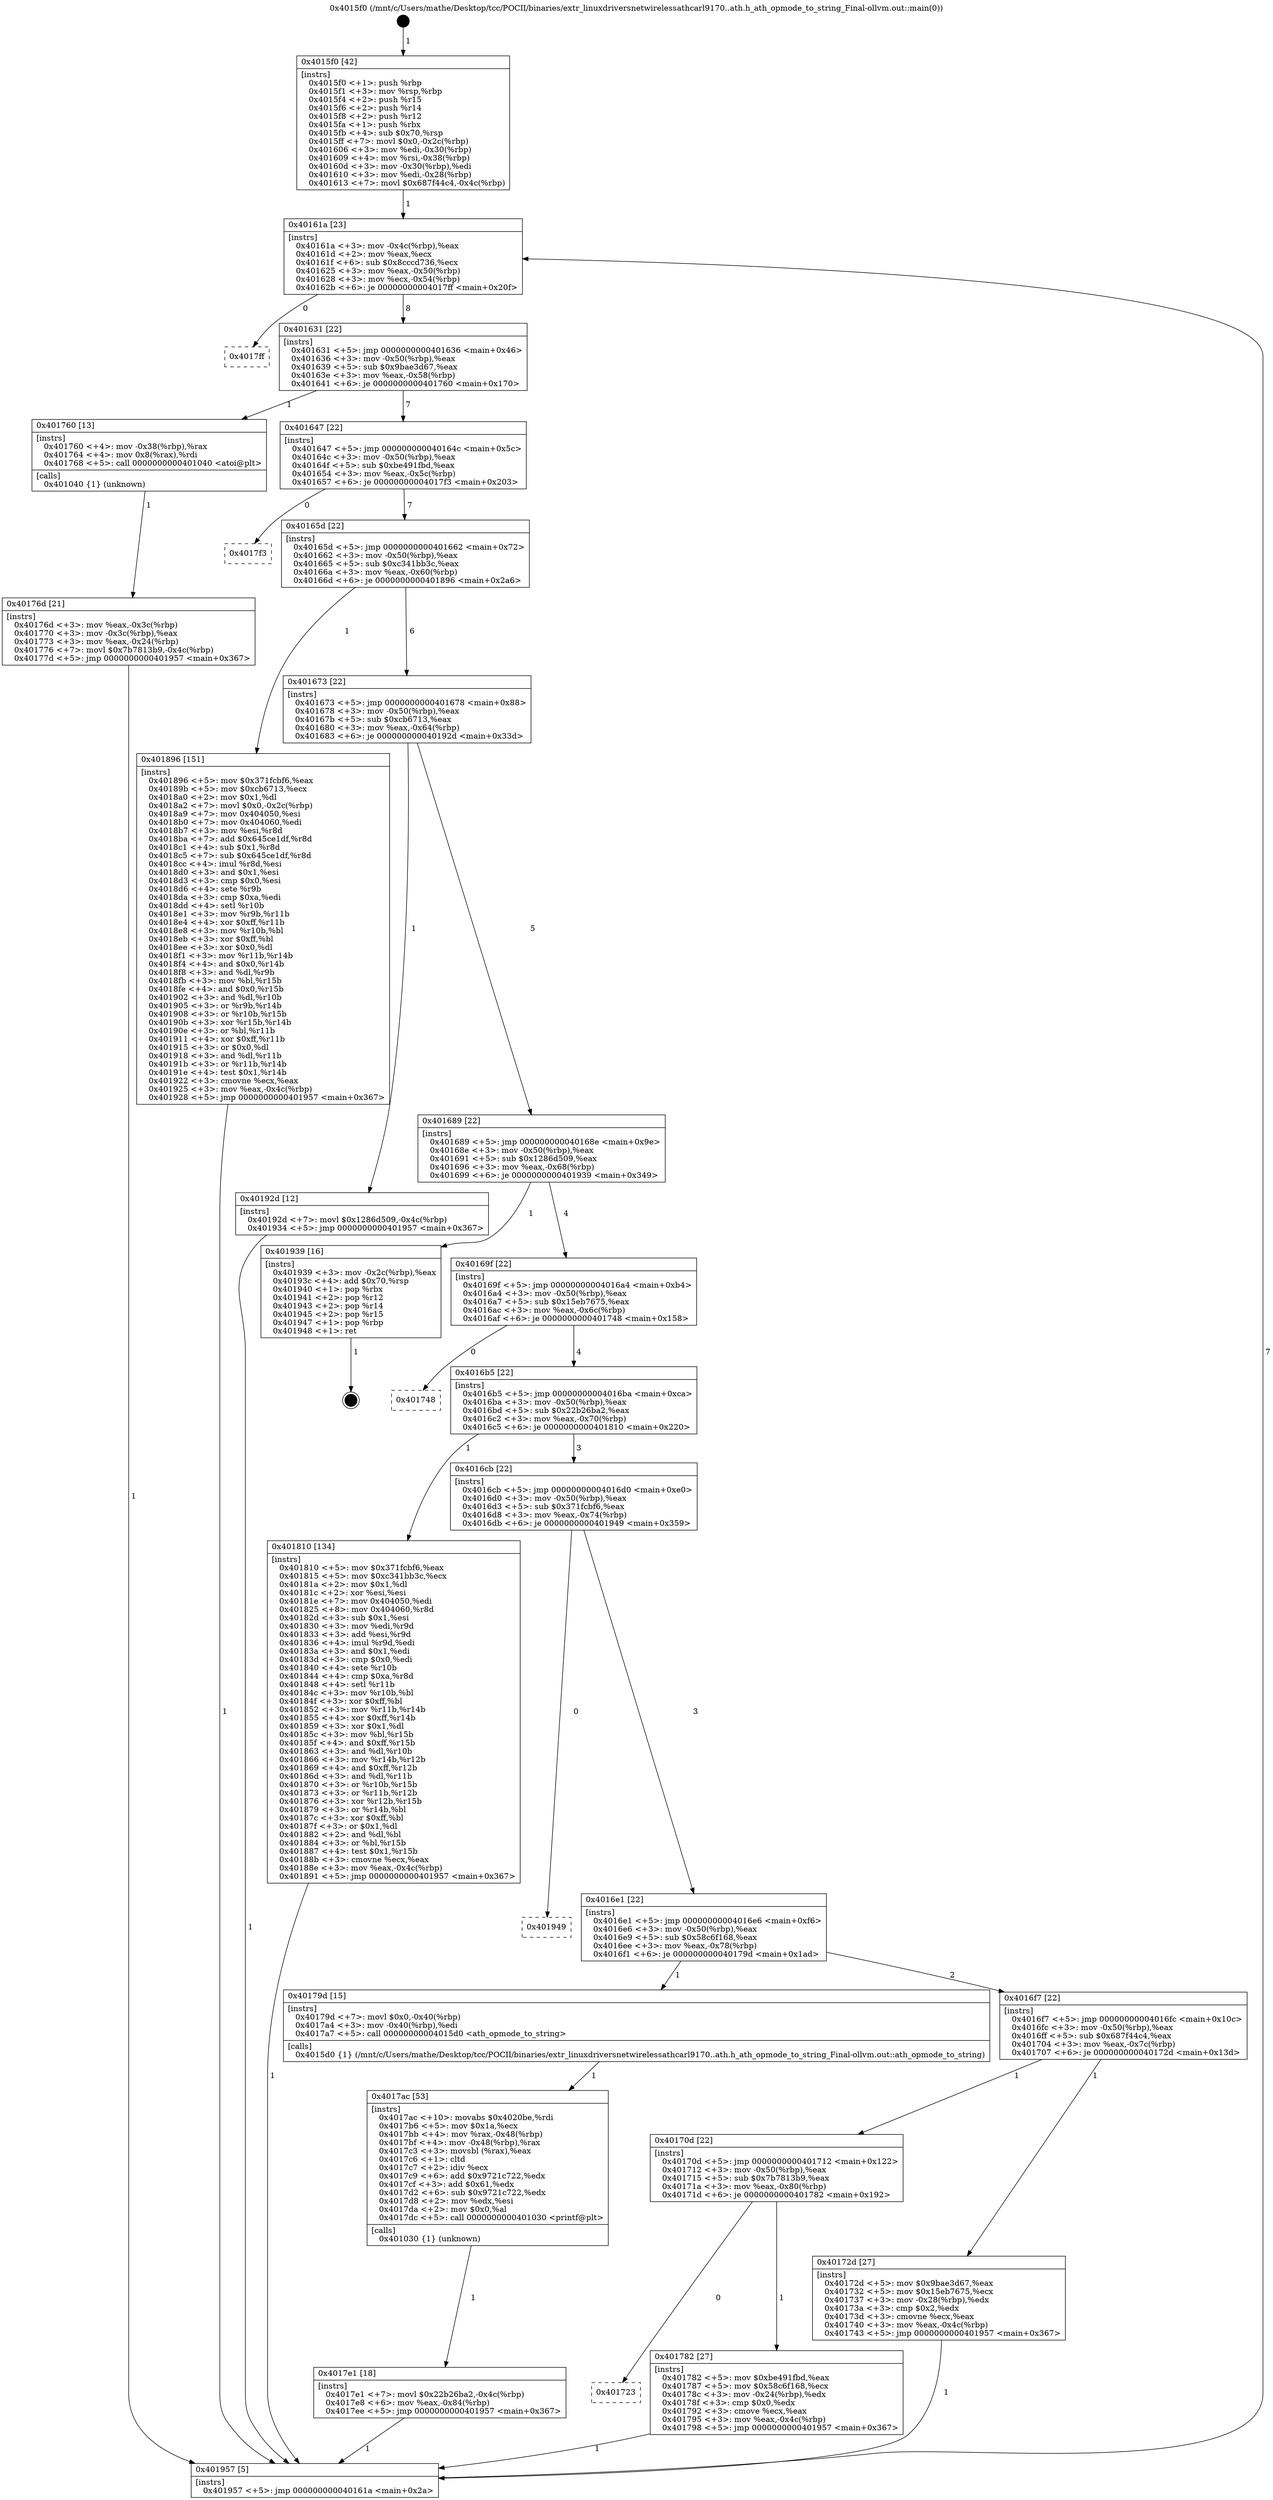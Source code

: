 digraph "0x4015f0" {
  label = "0x4015f0 (/mnt/c/Users/mathe/Desktop/tcc/POCII/binaries/extr_linuxdriversnetwirelessathcarl9170..ath.h_ath_opmode_to_string_Final-ollvm.out::main(0))"
  labelloc = "t"
  node[shape=record]

  Entry [label="",width=0.3,height=0.3,shape=circle,fillcolor=black,style=filled]
  "0x40161a" [label="{
     0x40161a [23]\l
     | [instrs]\l
     &nbsp;&nbsp;0x40161a \<+3\>: mov -0x4c(%rbp),%eax\l
     &nbsp;&nbsp;0x40161d \<+2\>: mov %eax,%ecx\l
     &nbsp;&nbsp;0x40161f \<+6\>: sub $0x8cccd736,%ecx\l
     &nbsp;&nbsp;0x401625 \<+3\>: mov %eax,-0x50(%rbp)\l
     &nbsp;&nbsp;0x401628 \<+3\>: mov %ecx,-0x54(%rbp)\l
     &nbsp;&nbsp;0x40162b \<+6\>: je 00000000004017ff \<main+0x20f\>\l
  }"]
  "0x4017ff" [label="{
     0x4017ff\l
  }", style=dashed]
  "0x401631" [label="{
     0x401631 [22]\l
     | [instrs]\l
     &nbsp;&nbsp;0x401631 \<+5\>: jmp 0000000000401636 \<main+0x46\>\l
     &nbsp;&nbsp;0x401636 \<+3\>: mov -0x50(%rbp),%eax\l
     &nbsp;&nbsp;0x401639 \<+5\>: sub $0x9bae3d67,%eax\l
     &nbsp;&nbsp;0x40163e \<+3\>: mov %eax,-0x58(%rbp)\l
     &nbsp;&nbsp;0x401641 \<+6\>: je 0000000000401760 \<main+0x170\>\l
  }"]
  Exit [label="",width=0.3,height=0.3,shape=circle,fillcolor=black,style=filled,peripheries=2]
  "0x401760" [label="{
     0x401760 [13]\l
     | [instrs]\l
     &nbsp;&nbsp;0x401760 \<+4\>: mov -0x38(%rbp),%rax\l
     &nbsp;&nbsp;0x401764 \<+4\>: mov 0x8(%rax),%rdi\l
     &nbsp;&nbsp;0x401768 \<+5\>: call 0000000000401040 \<atoi@plt\>\l
     | [calls]\l
     &nbsp;&nbsp;0x401040 \{1\} (unknown)\l
  }"]
  "0x401647" [label="{
     0x401647 [22]\l
     | [instrs]\l
     &nbsp;&nbsp;0x401647 \<+5\>: jmp 000000000040164c \<main+0x5c\>\l
     &nbsp;&nbsp;0x40164c \<+3\>: mov -0x50(%rbp),%eax\l
     &nbsp;&nbsp;0x40164f \<+5\>: sub $0xbe491fbd,%eax\l
     &nbsp;&nbsp;0x401654 \<+3\>: mov %eax,-0x5c(%rbp)\l
     &nbsp;&nbsp;0x401657 \<+6\>: je 00000000004017f3 \<main+0x203\>\l
  }"]
  "0x4017e1" [label="{
     0x4017e1 [18]\l
     | [instrs]\l
     &nbsp;&nbsp;0x4017e1 \<+7\>: movl $0x22b26ba2,-0x4c(%rbp)\l
     &nbsp;&nbsp;0x4017e8 \<+6\>: mov %eax,-0x84(%rbp)\l
     &nbsp;&nbsp;0x4017ee \<+5\>: jmp 0000000000401957 \<main+0x367\>\l
  }"]
  "0x4017f3" [label="{
     0x4017f3\l
  }", style=dashed]
  "0x40165d" [label="{
     0x40165d [22]\l
     | [instrs]\l
     &nbsp;&nbsp;0x40165d \<+5\>: jmp 0000000000401662 \<main+0x72\>\l
     &nbsp;&nbsp;0x401662 \<+3\>: mov -0x50(%rbp),%eax\l
     &nbsp;&nbsp;0x401665 \<+5\>: sub $0xc341bb3c,%eax\l
     &nbsp;&nbsp;0x40166a \<+3\>: mov %eax,-0x60(%rbp)\l
     &nbsp;&nbsp;0x40166d \<+6\>: je 0000000000401896 \<main+0x2a6\>\l
  }"]
  "0x4017ac" [label="{
     0x4017ac [53]\l
     | [instrs]\l
     &nbsp;&nbsp;0x4017ac \<+10\>: movabs $0x4020be,%rdi\l
     &nbsp;&nbsp;0x4017b6 \<+5\>: mov $0x1a,%ecx\l
     &nbsp;&nbsp;0x4017bb \<+4\>: mov %rax,-0x48(%rbp)\l
     &nbsp;&nbsp;0x4017bf \<+4\>: mov -0x48(%rbp),%rax\l
     &nbsp;&nbsp;0x4017c3 \<+3\>: movsbl (%rax),%eax\l
     &nbsp;&nbsp;0x4017c6 \<+1\>: cltd\l
     &nbsp;&nbsp;0x4017c7 \<+2\>: idiv %ecx\l
     &nbsp;&nbsp;0x4017c9 \<+6\>: add $0x9721c722,%edx\l
     &nbsp;&nbsp;0x4017cf \<+3\>: add $0x61,%edx\l
     &nbsp;&nbsp;0x4017d2 \<+6\>: sub $0x9721c722,%edx\l
     &nbsp;&nbsp;0x4017d8 \<+2\>: mov %edx,%esi\l
     &nbsp;&nbsp;0x4017da \<+2\>: mov $0x0,%al\l
     &nbsp;&nbsp;0x4017dc \<+5\>: call 0000000000401030 \<printf@plt\>\l
     | [calls]\l
     &nbsp;&nbsp;0x401030 \{1\} (unknown)\l
  }"]
  "0x401896" [label="{
     0x401896 [151]\l
     | [instrs]\l
     &nbsp;&nbsp;0x401896 \<+5\>: mov $0x371fcbf6,%eax\l
     &nbsp;&nbsp;0x40189b \<+5\>: mov $0xcb6713,%ecx\l
     &nbsp;&nbsp;0x4018a0 \<+2\>: mov $0x1,%dl\l
     &nbsp;&nbsp;0x4018a2 \<+7\>: movl $0x0,-0x2c(%rbp)\l
     &nbsp;&nbsp;0x4018a9 \<+7\>: mov 0x404050,%esi\l
     &nbsp;&nbsp;0x4018b0 \<+7\>: mov 0x404060,%edi\l
     &nbsp;&nbsp;0x4018b7 \<+3\>: mov %esi,%r8d\l
     &nbsp;&nbsp;0x4018ba \<+7\>: add $0x645ce1df,%r8d\l
     &nbsp;&nbsp;0x4018c1 \<+4\>: sub $0x1,%r8d\l
     &nbsp;&nbsp;0x4018c5 \<+7\>: sub $0x645ce1df,%r8d\l
     &nbsp;&nbsp;0x4018cc \<+4\>: imul %r8d,%esi\l
     &nbsp;&nbsp;0x4018d0 \<+3\>: and $0x1,%esi\l
     &nbsp;&nbsp;0x4018d3 \<+3\>: cmp $0x0,%esi\l
     &nbsp;&nbsp;0x4018d6 \<+4\>: sete %r9b\l
     &nbsp;&nbsp;0x4018da \<+3\>: cmp $0xa,%edi\l
     &nbsp;&nbsp;0x4018dd \<+4\>: setl %r10b\l
     &nbsp;&nbsp;0x4018e1 \<+3\>: mov %r9b,%r11b\l
     &nbsp;&nbsp;0x4018e4 \<+4\>: xor $0xff,%r11b\l
     &nbsp;&nbsp;0x4018e8 \<+3\>: mov %r10b,%bl\l
     &nbsp;&nbsp;0x4018eb \<+3\>: xor $0xff,%bl\l
     &nbsp;&nbsp;0x4018ee \<+3\>: xor $0x0,%dl\l
     &nbsp;&nbsp;0x4018f1 \<+3\>: mov %r11b,%r14b\l
     &nbsp;&nbsp;0x4018f4 \<+4\>: and $0x0,%r14b\l
     &nbsp;&nbsp;0x4018f8 \<+3\>: and %dl,%r9b\l
     &nbsp;&nbsp;0x4018fb \<+3\>: mov %bl,%r15b\l
     &nbsp;&nbsp;0x4018fe \<+4\>: and $0x0,%r15b\l
     &nbsp;&nbsp;0x401902 \<+3\>: and %dl,%r10b\l
     &nbsp;&nbsp;0x401905 \<+3\>: or %r9b,%r14b\l
     &nbsp;&nbsp;0x401908 \<+3\>: or %r10b,%r15b\l
     &nbsp;&nbsp;0x40190b \<+3\>: xor %r15b,%r14b\l
     &nbsp;&nbsp;0x40190e \<+3\>: or %bl,%r11b\l
     &nbsp;&nbsp;0x401911 \<+4\>: xor $0xff,%r11b\l
     &nbsp;&nbsp;0x401915 \<+3\>: or $0x0,%dl\l
     &nbsp;&nbsp;0x401918 \<+3\>: and %dl,%r11b\l
     &nbsp;&nbsp;0x40191b \<+3\>: or %r11b,%r14b\l
     &nbsp;&nbsp;0x40191e \<+4\>: test $0x1,%r14b\l
     &nbsp;&nbsp;0x401922 \<+3\>: cmovne %ecx,%eax\l
     &nbsp;&nbsp;0x401925 \<+3\>: mov %eax,-0x4c(%rbp)\l
     &nbsp;&nbsp;0x401928 \<+5\>: jmp 0000000000401957 \<main+0x367\>\l
  }"]
  "0x401673" [label="{
     0x401673 [22]\l
     | [instrs]\l
     &nbsp;&nbsp;0x401673 \<+5\>: jmp 0000000000401678 \<main+0x88\>\l
     &nbsp;&nbsp;0x401678 \<+3\>: mov -0x50(%rbp),%eax\l
     &nbsp;&nbsp;0x40167b \<+5\>: sub $0xcb6713,%eax\l
     &nbsp;&nbsp;0x401680 \<+3\>: mov %eax,-0x64(%rbp)\l
     &nbsp;&nbsp;0x401683 \<+6\>: je 000000000040192d \<main+0x33d\>\l
  }"]
  "0x401723" [label="{
     0x401723\l
  }", style=dashed]
  "0x40192d" [label="{
     0x40192d [12]\l
     | [instrs]\l
     &nbsp;&nbsp;0x40192d \<+7\>: movl $0x1286d509,-0x4c(%rbp)\l
     &nbsp;&nbsp;0x401934 \<+5\>: jmp 0000000000401957 \<main+0x367\>\l
  }"]
  "0x401689" [label="{
     0x401689 [22]\l
     | [instrs]\l
     &nbsp;&nbsp;0x401689 \<+5\>: jmp 000000000040168e \<main+0x9e\>\l
     &nbsp;&nbsp;0x40168e \<+3\>: mov -0x50(%rbp),%eax\l
     &nbsp;&nbsp;0x401691 \<+5\>: sub $0x1286d509,%eax\l
     &nbsp;&nbsp;0x401696 \<+3\>: mov %eax,-0x68(%rbp)\l
     &nbsp;&nbsp;0x401699 \<+6\>: je 0000000000401939 \<main+0x349\>\l
  }"]
  "0x401782" [label="{
     0x401782 [27]\l
     | [instrs]\l
     &nbsp;&nbsp;0x401782 \<+5\>: mov $0xbe491fbd,%eax\l
     &nbsp;&nbsp;0x401787 \<+5\>: mov $0x58c6f168,%ecx\l
     &nbsp;&nbsp;0x40178c \<+3\>: mov -0x24(%rbp),%edx\l
     &nbsp;&nbsp;0x40178f \<+3\>: cmp $0x0,%edx\l
     &nbsp;&nbsp;0x401792 \<+3\>: cmove %ecx,%eax\l
     &nbsp;&nbsp;0x401795 \<+3\>: mov %eax,-0x4c(%rbp)\l
     &nbsp;&nbsp;0x401798 \<+5\>: jmp 0000000000401957 \<main+0x367\>\l
  }"]
  "0x401939" [label="{
     0x401939 [16]\l
     | [instrs]\l
     &nbsp;&nbsp;0x401939 \<+3\>: mov -0x2c(%rbp),%eax\l
     &nbsp;&nbsp;0x40193c \<+4\>: add $0x70,%rsp\l
     &nbsp;&nbsp;0x401940 \<+1\>: pop %rbx\l
     &nbsp;&nbsp;0x401941 \<+2\>: pop %r12\l
     &nbsp;&nbsp;0x401943 \<+2\>: pop %r14\l
     &nbsp;&nbsp;0x401945 \<+2\>: pop %r15\l
     &nbsp;&nbsp;0x401947 \<+1\>: pop %rbp\l
     &nbsp;&nbsp;0x401948 \<+1\>: ret\l
  }"]
  "0x40169f" [label="{
     0x40169f [22]\l
     | [instrs]\l
     &nbsp;&nbsp;0x40169f \<+5\>: jmp 00000000004016a4 \<main+0xb4\>\l
     &nbsp;&nbsp;0x4016a4 \<+3\>: mov -0x50(%rbp),%eax\l
     &nbsp;&nbsp;0x4016a7 \<+5\>: sub $0x15eb7675,%eax\l
     &nbsp;&nbsp;0x4016ac \<+3\>: mov %eax,-0x6c(%rbp)\l
     &nbsp;&nbsp;0x4016af \<+6\>: je 0000000000401748 \<main+0x158\>\l
  }"]
  "0x40176d" [label="{
     0x40176d [21]\l
     | [instrs]\l
     &nbsp;&nbsp;0x40176d \<+3\>: mov %eax,-0x3c(%rbp)\l
     &nbsp;&nbsp;0x401770 \<+3\>: mov -0x3c(%rbp),%eax\l
     &nbsp;&nbsp;0x401773 \<+3\>: mov %eax,-0x24(%rbp)\l
     &nbsp;&nbsp;0x401776 \<+7\>: movl $0x7b7813b9,-0x4c(%rbp)\l
     &nbsp;&nbsp;0x40177d \<+5\>: jmp 0000000000401957 \<main+0x367\>\l
  }"]
  "0x401748" [label="{
     0x401748\l
  }", style=dashed]
  "0x4016b5" [label="{
     0x4016b5 [22]\l
     | [instrs]\l
     &nbsp;&nbsp;0x4016b5 \<+5\>: jmp 00000000004016ba \<main+0xca\>\l
     &nbsp;&nbsp;0x4016ba \<+3\>: mov -0x50(%rbp),%eax\l
     &nbsp;&nbsp;0x4016bd \<+5\>: sub $0x22b26ba2,%eax\l
     &nbsp;&nbsp;0x4016c2 \<+3\>: mov %eax,-0x70(%rbp)\l
     &nbsp;&nbsp;0x4016c5 \<+6\>: je 0000000000401810 \<main+0x220\>\l
  }"]
  "0x4015f0" [label="{
     0x4015f0 [42]\l
     | [instrs]\l
     &nbsp;&nbsp;0x4015f0 \<+1\>: push %rbp\l
     &nbsp;&nbsp;0x4015f1 \<+3\>: mov %rsp,%rbp\l
     &nbsp;&nbsp;0x4015f4 \<+2\>: push %r15\l
     &nbsp;&nbsp;0x4015f6 \<+2\>: push %r14\l
     &nbsp;&nbsp;0x4015f8 \<+2\>: push %r12\l
     &nbsp;&nbsp;0x4015fa \<+1\>: push %rbx\l
     &nbsp;&nbsp;0x4015fb \<+4\>: sub $0x70,%rsp\l
     &nbsp;&nbsp;0x4015ff \<+7\>: movl $0x0,-0x2c(%rbp)\l
     &nbsp;&nbsp;0x401606 \<+3\>: mov %edi,-0x30(%rbp)\l
     &nbsp;&nbsp;0x401609 \<+4\>: mov %rsi,-0x38(%rbp)\l
     &nbsp;&nbsp;0x40160d \<+3\>: mov -0x30(%rbp),%edi\l
     &nbsp;&nbsp;0x401610 \<+3\>: mov %edi,-0x28(%rbp)\l
     &nbsp;&nbsp;0x401613 \<+7\>: movl $0x687f44c4,-0x4c(%rbp)\l
  }"]
  "0x401810" [label="{
     0x401810 [134]\l
     | [instrs]\l
     &nbsp;&nbsp;0x401810 \<+5\>: mov $0x371fcbf6,%eax\l
     &nbsp;&nbsp;0x401815 \<+5\>: mov $0xc341bb3c,%ecx\l
     &nbsp;&nbsp;0x40181a \<+2\>: mov $0x1,%dl\l
     &nbsp;&nbsp;0x40181c \<+2\>: xor %esi,%esi\l
     &nbsp;&nbsp;0x40181e \<+7\>: mov 0x404050,%edi\l
     &nbsp;&nbsp;0x401825 \<+8\>: mov 0x404060,%r8d\l
     &nbsp;&nbsp;0x40182d \<+3\>: sub $0x1,%esi\l
     &nbsp;&nbsp;0x401830 \<+3\>: mov %edi,%r9d\l
     &nbsp;&nbsp;0x401833 \<+3\>: add %esi,%r9d\l
     &nbsp;&nbsp;0x401836 \<+4\>: imul %r9d,%edi\l
     &nbsp;&nbsp;0x40183a \<+3\>: and $0x1,%edi\l
     &nbsp;&nbsp;0x40183d \<+3\>: cmp $0x0,%edi\l
     &nbsp;&nbsp;0x401840 \<+4\>: sete %r10b\l
     &nbsp;&nbsp;0x401844 \<+4\>: cmp $0xa,%r8d\l
     &nbsp;&nbsp;0x401848 \<+4\>: setl %r11b\l
     &nbsp;&nbsp;0x40184c \<+3\>: mov %r10b,%bl\l
     &nbsp;&nbsp;0x40184f \<+3\>: xor $0xff,%bl\l
     &nbsp;&nbsp;0x401852 \<+3\>: mov %r11b,%r14b\l
     &nbsp;&nbsp;0x401855 \<+4\>: xor $0xff,%r14b\l
     &nbsp;&nbsp;0x401859 \<+3\>: xor $0x1,%dl\l
     &nbsp;&nbsp;0x40185c \<+3\>: mov %bl,%r15b\l
     &nbsp;&nbsp;0x40185f \<+4\>: and $0xff,%r15b\l
     &nbsp;&nbsp;0x401863 \<+3\>: and %dl,%r10b\l
     &nbsp;&nbsp;0x401866 \<+3\>: mov %r14b,%r12b\l
     &nbsp;&nbsp;0x401869 \<+4\>: and $0xff,%r12b\l
     &nbsp;&nbsp;0x40186d \<+3\>: and %dl,%r11b\l
     &nbsp;&nbsp;0x401870 \<+3\>: or %r10b,%r15b\l
     &nbsp;&nbsp;0x401873 \<+3\>: or %r11b,%r12b\l
     &nbsp;&nbsp;0x401876 \<+3\>: xor %r12b,%r15b\l
     &nbsp;&nbsp;0x401879 \<+3\>: or %r14b,%bl\l
     &nbsp;&nbsp;0x40187c \<+3\>: xor $0xff,%bl\l
     &nbsp;&nbsp;0x40187f \<+3\>: or $0x1,%dl\l
     &nbsp;&nbsp;0x401882 \<+2\>: and %dl,%bl\l
     &nbsp;&nbsp;0x401884 \<+3\>: or %bl,%r15b\l
     &nbsp;&nbsp;0x401887 \<+4\>: test $0x1,%r15b\l
     &nbsp;&nbsp;0x40188b \<+3\>: cmovne %ecx,%eax\l
     &nbsp;&nbsp;0x40188e \<+3\>: mov %eax,-0x4c(%rbp)\l
     &nbsp;&nbsp;0x401891 \<+5\>: jmp 0000000000401957 \<main+0x367\>\l
  }"]
  "0x4016cb" [label="{
     0x4016cb [22]\l
     | [instrs]\l
     &nbsp;&nbsp;0x4016cb \<+5\>: jmp 00000000004016d0 \<main+0xe0\>\l
     &nbsp;&nbsp;0x4016d0 \<+3\>: mov -0x50(%rbp),%eax\l
     &nbsp;&nbsp;0x4016d3 \<+5\>: sub $0x371fcbf6,%eax\l
     &nbsp;&nbsp;0x4016d8 \<+3\>: mov %eax,-0x74(%rbp)\l
     &nbsp;&nbsp;0x4016db \<+6\>: je 0000000000401949 \<main+0x359\>\l
  }"]
  "0x401957" [label="{
     0x401957 [5]\l
     | [instrs]\l
     &nbsp;&nbsp;0x401957 \<+5\>: jmp 000000000040161a \<main+0x2a\>\l
  }"]
  "0x401949" [label="{
     0x401949\l
  }", style=dashed]
  "0x4016e1" [label="{
     0x4016e1 [22]\l
     | [instrs]\l
     &nbsp;&nbsp;0x4016e1 \<+5\>: jmp 00000000004016e6 \<main+0xf6\>\l
     &nbsp;&nbsp;0x4016e6 \<+3\>: mov -0x50(%rbp),%eax\l
     &nbsp;&nbsp;0x4016e9 \<+5\>: sub $0x58c6f168,%eax\l
     &nbsp;&nbsp;0x4016ee \<+3\>: mov %eax,-0x78(%rbp)\l
     &nbsp;&nbsp;0x4016f1 \<+6\>: je 000000000040179d \<main+0x1ad\>\l
  }"]
  "0x40170d" [label="{
     0x40170d [22]\l
     | [instrs]\l
     &nbsp;&nbsp;0x40170d \<+5\>: jmp 0000000000401712 \<main+0x122\>\l
     &nbsp;&nbsp;0x401712 \<+3\>: mov -0x50(%rbp),%eax\l
     &nbsp;&nbsp;0x401715 \<+5\>: sub $0x7b7813b9,%eax\l
     &nbsp;&nbsp;0x40171a \<+3\>: mov %eax,-0x80(%rbp)\l
     &nbsp;&nbsp;0x40171d \<+6\>: je 0000000000401782 \<main+0x192\>\l
  }"]
  "0x40179d" [label="{
     0x40179d [15]\l
     | [instrs]\l
     &nbsp;&nbsp;0x40179d \<+7\>: movl $0x0,-0x40(%rbp)\l
     &nbsp;&nbsp;0x4017a4 \<+3\>: mov -0x40(%rbp),%edi\l
     &nbsp;&nbsp;0x4017a7 \<+5\>: call 00000000004015d0 \<ath_opmode_to_string\>\l
     | [calls]\l
     &nbsp;&nbsp;0x4015d0 \{1\} (/mnt/c/Users/mathe/Desktop/tcc/POCII/binaries/extr_linuxdriversnetwirelessathcarl9170..ath.h_ath_opmode_to_string_Final-ollvm.out::ath_opmode_to_string)\l
  }"]
  "0x4016f7" [label="{
     0x4016f7 [22]\l
     | [instrs]\l
     &nbsp;&nbsp;0x4016f7 \<+5\>: jmp 00000000004016fc \<main+0x10c\>\l
     &nbsp;&nbsp;0x4016fc \<+3\>: mov -0x50(%rbp),%eax\l
     &nbsp;&nbsp;0x4016ff \<+5\>: sub $0x687f44c4,%eax\l
     &nbsp;&nbsp;0x401704 \<+3\>: mov %eax,-0x7c(%rbp)\l
     &nbsp;&nbsp;0x401707 \<+6\>: je 000000000040172d \<main+0x13d\>\l
  }"]
  "0x40172d" [label="{
     0x40172d [27]\l
     | [instrs]\l
     &nbsp;&nbsp;0x40172d \<+5\>: mov $0x9bae3d67,%eax\l
     &nbsp;&nbsp;0x401732 \<+5\>: mov $0x15eb7675,%ecx\l
     &nbsp;&nbsp;0x401737 \<+3\>: mov -0x28(%rbp),%edx\l
     &nbsp;&nbsp;0x40173a \<+3\>: cmp $0x2,%edx\l
     &nbsp;&nbsp;0x40173d \<+3\>: cmovne %ecx,%eax\l
     &nbsp;&nbsp;0x401740 \<+3\>: mov %eax,-0x4c(%rbp)\l
     &nbsp;&nbsp;0x401743 \<+5\>: jmp 0000000000401957 \<main+0x367\>\l
  }"]
  Entry -> "0x4015f0" [label=" 1"]
  "0x40161a" -> "0x4017ff" [label=" 0"]
  "0x40161a" -> "0x401631" [label=" 8"]
  "0x401939" -> Exit [label=" 1"]
  "0x401631" -> "0x401760" [label=" 1"]
  "0x401631" -> "0x401647" [label=" 7"]
  "0x40192d" -> "0x401957" [label=" 1"]
  "0x401647" -> "0x4017f3" [label=" 0"]
  "0x401647" -> "0x40165d" [label=" 7"]
  "0x401896" -> "0x401957" [label=" 1"]
  "0x40165d" -> "0x401896" [label=" 1"]
  "0x40165d" -> "0x401673" [label=" 6"]
  "0x401810" -> "0x401957" [label=" 1"]
  "0x401673" -> "0x40192d" [label=" 1"]
  "0x401673" -> "0x401689" [label=" 5"]
  "0x4017e1" -> "0x401957" [label=" 1"]
  "0x401689" -> "0x401939" [label=" 1"]
  "0x401689" -> "0x40169f" [label=" 4"]
  "0x4017ac" -> "0x4017e1" [label=" 1"]
  "0x40169f" -> "0x401748" [label=" 0"]
  "0x40169f" -> "0x4016b5" [label=" 4"]
  "0x401782" -> "0x401957" [label=" 1"]
  "0x4016b5" -> "0x401810" [label=" 1"]
  "0x4016b5" -> "0x4016cb" [label=" 3"]
  "0x40170d" -> "0x401723" [label=" 0"]
  "0x4016cb" -> "0x401949" [label=" 0"]
  "0x4016cb" -> "0x4016e1" [label=" 3"]
  "0x40170d" -> "0x401782" [label=" 1"]
  "0x4016e1" -> "0x40179d" [label=" 1"]
  "0x4016e1" -> "0x4016f7" [label=" 2"]
  "0x40179d" -> "0x4017ac" [label=" 1"]
  "0x4016f7" -> "0x40172d" [label=" 1"]
  "0x4016f7" -> "0x40170d" [label=" 1"]
  "0x40172d" -> "0x401957" [label=" 1"]
  "0x4015f0" -> "0x40161a" [label=" 1"]
  "0x401957" -> "0x40161a" [label=" 7"]
  "0x401760" -> "0x40176d" [label=" 1"]
  "0x40176d" -> "0x401957" [label=" 1"]
}
